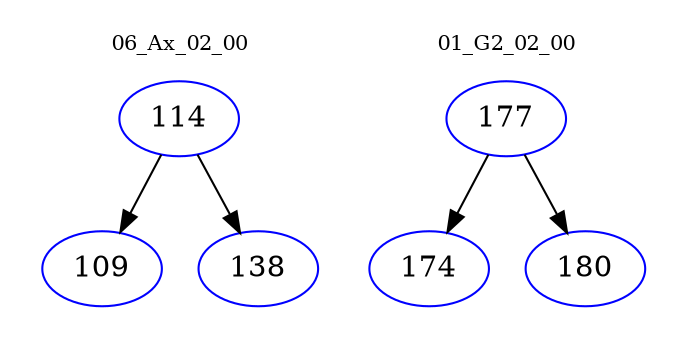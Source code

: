 digraph{
subgraph cluster_0 {
color = white
label = "06_Ax_02_00";
fontsize=10;
T0_114 [label="114", color="blue"]
T0_114 -> T0_109 [color="black"]
T0_109 [label="109", color="blue"]
T0_114 -> T0_138 [color="black"]
T0_138 [label="138", color="blue"]
}
subgraph cluster_1 {
color = white
label = "01_G2_02_00";
fontsize=10;
T1_177 [label="177", color="blue"]
T1_177 -> T1_174 [color="black"]
T1_174 [label="174", color="blue"]
T1_177 -> T1_180 [color="black"]
T1_180 [label="180", color="blue"]
}
}

